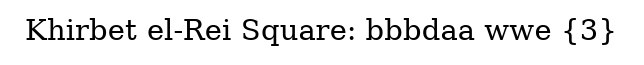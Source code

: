 
graph bbbdaa_wwe__3_ {
	splines=ortho;
	overlap=false;
	newrank=true;
	labelloc=top;
	labeljust="l";
	
	page=8;
	ranksep=0.75;
	label="Khirbet el-Rei Square: bbbdaa wwe {3}"
}